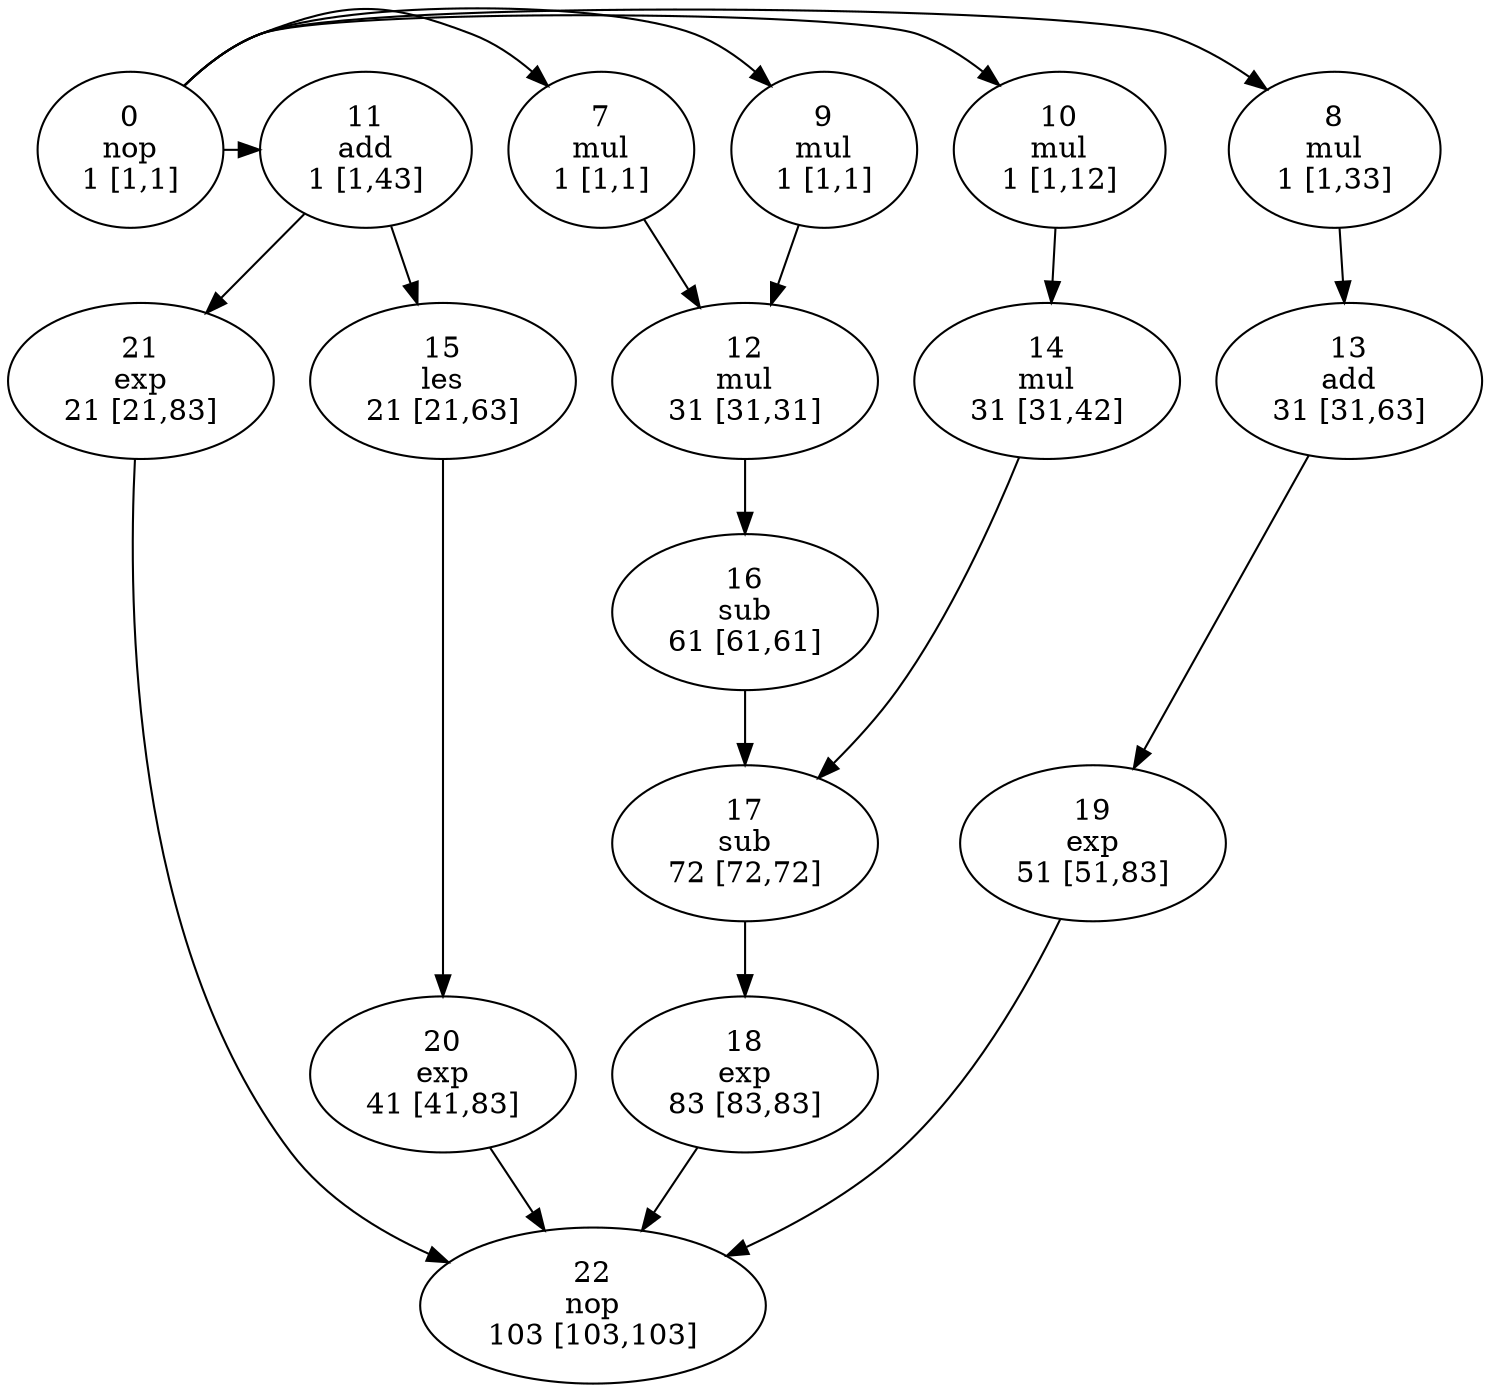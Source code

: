 strict digraph hal {
	node [fontcolor=black,
		style=empty
	];
	{
		graph [rank=same];
		0		 [area=0,
			delay=0,
			label="0\nnop\n1 [1,1]",
			mobility=0,
			time_step=1,
			tl=1,
			ts=1];
		7		 [area=17,
			delay=30,
			label="7\nmul\n1 [1,1]",
			mobility=0,
			time_step=1,
			tl=1,
			ts=1];
		0 -> 7;
		9		 [area=17,
			delay=30,
			label="9\nmul\n1 [1,1]",
			mobility=0,
			time_step=1,
			tl=1,
			ts=1];
		0 -> 9;
		8		 [area=17,
			delay=30,
			label="8\nmul\n1 [1,33]",
			mobility=32,
			time_step=1,
			tl=33,
			ts=1];
		0 -> 8;
		11		 [area=2,
			delay=20,
			label="11\nadd\n1 [1,43]",
			mobility=42,
			time_step=1,
			tl=43,
			ts=1];
		0 -> 11;
		10		 [area=17,
			delay=30,
			label="10\nmul\n1 [1,12]",
			mobility=11,
			time_step=1,
			tl=12,
			ts=1];
		0 -> 10;
	}
	{
		graph [rank=same];
		18		 [area=2,
			delay=20,
			label="18\nexp\n83 [83,83]",
			mobility=0,
			time_step=83,
			tl=83,
			ts=83];
	}
	{
		graph [rank=same];
		22		 [area=0,
			delay=0,
			label="22\nnop\n103 [103,103]",
			mobility=0,
			time_step=103,
			tl=103,
			ts=103];
	}
	{
		graph [rank=same];
		17		 [area=2,
			delay=11,
			label="17\nsub\n72 [72,72]",
			mobility=0,
			time_step=72,
			tl=72,
			ts=72];
	}
	{
		graph [rank=same];
		20		 [area=2,
			delay=20,
			label="20\nexp\n41 [41,83]",
			mobility=42,
			time_step=41,
			tl=83,
			ts=41];
	}
	{
		graph [rank=same];
		19		 [area=2,
			delay=20,
			label="19\nexp\n51 [51,83]",
			mobility=32,
			time_step=51,
			tl=83,
			ts=51];
	}
	{
		graph [rank=same];
		21		 [area=2,
			delay=20,
			label="21\nexp\n21 [21,83]",
			mobility=62,
			time_step=21,
			tl=83,
			ts=21];
		15		 [area=1,
			delay=20,
			label="15\nles\n21 [21,63]",
			mobility=42,
			time_step=21,
			tl=63,
			ts=21];
	}
	{
		graph [rank=same];
		16		 [area=2,
			delay=11,
			label="16\nsub\n61 [61,61]",
			mobility=0,
			time_step=61,
			tl=61,
			ts=61];
	}
	{
		graph [rank=same];
		13		 [area=2,
			delay=20,
			label="13\nadd\n31 [31,63]",
			mobility=32,
			time_step=31,
			tl=63,
			ts=31];
		12		 [area=17,
			delay=30,
			label="12\nmul\n31 [31,31]",
			mobility=0,
			time_step=31,
			tl=31,
			ts=31];
		14		 [area=17,
			delay=30,
			label="14\nmul\n31 [31,42]",
			mobility=11,
			time_step=31,
			tl=42,
			ts=31];
	}
	20 -> 22;
	21 -> 22;
	7 -> 12	 [name=14];
	9 -> 12	 [name=16];
	8 -> 13	 [name=15];
	11 -> 21	 [name=19];
	11 -> 15	 [name=18];
	10 -> 14	 [name=17];
	13 -> 19	 [name=21];
	12 -> 16	 [name=20];
	15 -> 20	 [name=23];
	14 -> 17	 [name=22];
	17 -> 18	 [name=25];
	16 -> 17	 [name=24];
	19 -> 22;
	18 -> 22;
}
